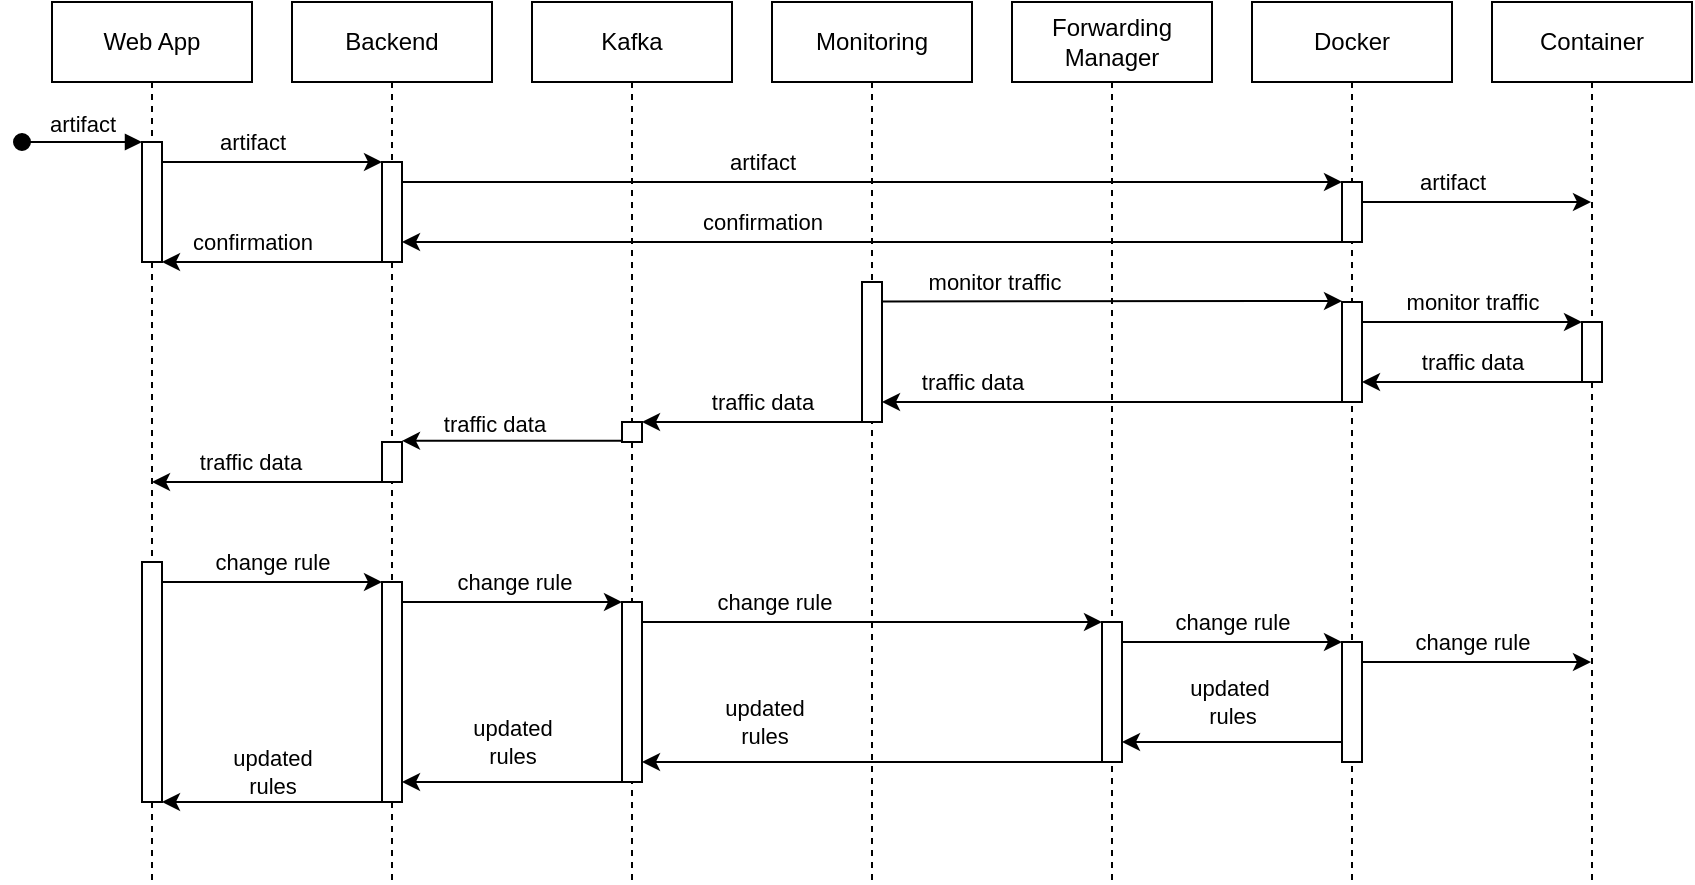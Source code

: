 <mxfile version="21.5.2" type="github">
  <diagram name="Page-1" id="2YBvvXClWsGukQMizWep">
    <mxGraphModel dx="1090" dy="541" grid="1" gridSize="10" guides="1" tooltips="1" connect="1" arrows="1" fold="1" page="1" pageScale="1" pageWidth="850" pageHeight="1100" math="0" shadow="0">
      <root>
        <mxCell id="0" />
        <mxCell id="1" parent="0" />
        <mxCell id="aM9ryv3xv72pqoxQDRHE-1" value="Web App" style="shape=umlLifeline;perimeter=lifelinePerimeter;whiteSpace=wrap;html=1;container=0;dropTarget=0;collapsible=0;recursiveResize=0;outlineConnect=0;portConstraint=eastwest;newEdgeStyle={&quot;edgeStyle&quot;:&quot;elbowEdgeStyle&quot;,&quot;elbow&quot;:&quot;vertical&quot;,&quot;curved&quot;:0,&quot;rounded&quot;:0};" parent="1" vertex="1">
          <mxGeometry x="70" y="40" width="100" height="440" as="geometry" />
        </mxCell>
        <mxCell id="aM9ryv3xv72pqoxQDRHE-2" value="" style="html=1;points=[];perimeter=orthogonalPerimeter;outlineConnect=0;targetShapes=umlLifeline;portConstraint=eastwest;newEdgeStyle={&quot;edgeStyle&quot;:&quot;elbowEdgeStyle&quot;,&quot;elbow&quot;:&quot;vertical&quot;,&quot;curved&quot;:0,&quot;rounded&quot;:0};" parent="aM9ryv3xv72pqoxQDRHE-1" vertex="1">
          <mxGeometry x="45" y="70" width="10" height="60" as="geometry" />
        </mxCell>
        <mxCell id="aM9ryv3xv72pqoxQDRHE-3" value="artifact" style="html=1;verticalAlign=bottom;startArrow=oval;endArrow=block;startSize=8;edgeStyle=elbowEdgeStyle;elbow=vertical;curved=0;rounded=0;" parent="aM9ryv3xv72pqoxQDRHE-1" target="aM9ryv3xv72pqoxQDRHE-2" edge="1">
          <mxGeometry relative="1" as="geometry">
            <mxPoint x="-15" y="70" as="sourcePoint" />
          </mxGeometry>
        </mxCell>
        <mxCell id="Af0-aZXDuTqrMrXIIRP5-59" value="" style="html=1;points=[];perimeter=orthogonalPerimeter;outlineConnect=0;targetShapes=umlLifeline;portConstraint=eastwest;newEdgeStyle={&quot;edgeStyle&quot;:&quot;elbowEdgeStyle&quot;,&quot;elbow&quot;:&quot;vertical&quot;,&quot;curved&quot;:0,&quot;rounded&quot;:0};" vertex="1" parent="aM9ryv3xv72pqoxQDRHE-1">
          <mxGeometry x="45" y="280" width="10" height="120" as="geometry" />
        </mxCell>
        <mxCell id="aM9ryv3xv72pqoxQDRHE-5" value="Backend" style="shape=umlLifeline;perimeter=lifelinePerimeter;whiteSpace=wrap;html=1;container=0;dropTarget=0;collapsible=0;recursiveResize=0;outlineConnect=0;portConstraint=eastwest;newEdgeStyle={&quot;edgeStyle&quot;:&quot;elbowEdgeStyle&quot;,&quot;elbow&quot;:&quot;vertical&quot;,&quot;curved&quot;:0,&quot;rounded&quot;:0};" parent="1" vertex="1">
          <mxGeometry x="190" y="40" width="100" height="440" as="geometry" />
        </mxCell>
        <mxCell id="aM9ryv3xv72pqoxQDRHE-6" value="" style="html=1;points=[];perimeter=orthogonalPerimeter;outlineConnect=0;targetShapes=umlLifeline;portConstraint=eastwest;newEdgeStyle={&quot;edgeStyle&quot;:&quot;elbowEdgeStyle&quot;,&quot;elbow&quot;:&quot;vertical&quot;,&quot;curved&quot;:0,&quot;rounded&quot;:0};" parent="aM9ryv3xv72pqoxQDRHE-5" vertex="1">
          <mxGeometry x="45" y="80" width="10" height="50" as="geometry" />
        </mxCell>
        <mxCell id="Af0-aZXDuTqrMrXIIRP5-52" value="" style="html=1;points=[];perimeter=orthogonalPerimeter;outlineConnect=0;targetShapes=umlLifeline;portConstraint=eastwest;newEdgeStyle={&quot;edgeStyle&quot;:&quot;elbowEdgeStyle&quot;,&quot;elbow&quot;:&quot;vertical&quot;,&quot;curved&quot;:0,&quot;rounded&quot;:0};" vertex="1" parent="aM9ryv3xv72pqoxQDRHE-5">
          <mxGeometry x="45" y="220" width="10" height="20" as="geometry" />
        </mxCell>
        <mxCell id="Af0-aZXDuTqrMrXIIRP5-64" value="" style="html=1;points=[];perimeter=orthogonalPerimeter;outlineConnect=0;targetShapes=umlLifeline;portConstraint=eastwest;newEdgeStyle={&quot;edgeStyle&quot;:&quot;elbowEdgeStyle&quot;,&quot;elbow&quot;:&quot;vertical&quot;,&quot;curved&quot;:0,&quot;rounded&quot;:0};" vertex="1" parent="aM9ryv3xv72pqoxQDRHE-5">
          <mxGeometry x="45" y="290" width="10" height="110" as="geometry" />
        </mxCell>
        <mxCell id="Af0-aZXDuTqrMrXIIRP5-1" value="Docker" style="shape=umlLifeline;perimeter=lifelinePerimeter;whiteSpace=wrap;html=1;container=0;dropTarget=0;collapsible=0;recursiveResize=0;outlineConnect=0;portConstraint=eastwest;newEdgeStyle={&quot;edgeStyle&quot;:&quot;elbowEdgeStyle&quot;,&quot;elbow&quot;:&quot;vertical&quot;,&quot;curved&quot;:0,&quot;rounded&quot;:0};" vertex="1" parent="1">
          <mxGeometry x="670" y="40" width="100" height="440" as="geometry" />
        </mxCell>
        <mxCell id="Af0-aZXDuTqrMrXIIRP5-2" value="" style="html=1;points=[];perimeter=orthogonalPerimeter;outlineConnect=0;targetShapes=umlLifeline;portConstraint=eastwest;newEdgeStyle={&quot;edgeStyle&quot;:&quot;elbowEdgeStyle&quot;,&quot;elbow&quot;:&quot;vertical&quot;,&quot;curved&quot;:0,&quot;rounded&quot;:0};" vertex="1" parent="Af0-aZXDuTqrMrXIIRP5-1">
          <mxGeometry x="45" y="90" width="10" height="30" as="geometry" />
        </mxCell>
        <mxCell id="Af0-aZXDuTqrMrXIIRP5-37" value="" style="html=1;points=[];perimeter=orthogonalPerimeter;outlineConnect=0;targetShapes=umlLifeline;portConstraint=eastwest;newEdgeStyle={&quot;edgeStyle&quot;:&quot;elbowEdgeStyle&quot;,&quot;elbow&quot;:&quot;vertical&quot;,&quot;curved&quot;:0,&quot;rounded&quot;:0};" vertex="1" parent="Af0-aZXDuTqrMrXIIRP5-1">
          <mxGeometry x="45" y="150" width="10" height="50" as="geometry" />
        </mxCell>
        <mxCell id="Af0-aZXDuTqrMrXIIRP5-73" value="" style="html=1;points=[];perimeter=orthogonalPerimeter;outlineConnect=0;targetShapes=umlLifeline;portConstraint=eastwest;newEdgeStyle={&quot;edgeStyle&quot;:&quot;elbowEdgeStyle&quot;,&quot;elbow&quot;:&quot;vertical&quot;,&quot;curved&quot;:0,&quot;rounded&quot;:0};" vertex="1" parent="Af0-aZXDuTqrMrXIIRP5-1">
          <mxGeometry x="45" y="320" width="10" height="60" as="geometry" />
        </mxCell>
        <mxCell id="Af0-aZXDuTqrMrXIIRP5-15" value="Monitoring" style="shape=umlLifeline;perimeter=lifelinePerimeter;whiteSpace=wrap;html=1;container=0;dropTarget=0;collapsible=0;recursiveResize=0;outlineConnect=0;portConstraint=eastwest;newEdgeStyle={&quot;edgeStyle&quot;:&quot;elbowEdgeStyle&quot;,&quot;elbow&quot;:&quot;vertical&quot;,&quot;curved&quot;:0,&quot;rounded&quot;:0};" vertex="1" parent="1">
          <mxGeometry x="430" y="40" width="100" height="440" as="geometry" />
        </mxCell>
        <mxCell id="Af0-aZXDuTqrMrXIIRP5-36" value="" style="html=1;points=[];perimeter=orthogonalPerimeter;outlineConnect=0;targetShapes=umlLifeline;portConstraint=eastwest;newEdgeStyle={&quot;edgeStyle&quot;:&quot;elbowEdgeStyle&quot;,&quot;elbow&quot;:&quot;vertical&quot;,&quot;curved&quot;:0,&quot;rounded&quot;:0};" vertex="1" parent="Af0-aZXDuTqrMrXIIRP5-15">
          <mxGeometry x="45" y="140" width="10" height="70" as="geometry" />
        </mxCell>
        <mxCell id="Af0-aZXDuTqrMrXIIRP5-17" value="Forwarding&lt;br&gt;Manager" style="shape=umlLifeline;perimeter=lifelinePerimeter;whiteSpace=wrap;html=1;container=0;dropTarget=0;collapsible=0;recursiveResize=0;outlineConnect=0;portConstraint=eastwest;newEdgeStyle={&quot;edgeStyle&quot;:&quot;elbowEdgeStyle&quot;,&quot;elbow&quot;:&quot;vertical&quot;,&quot;curved&quot;:0,&quot;rounded&quot;:0};" vertex="1" parent="1">
          <mxGeometry x="550" y="40" width="100" height="440" as="geometry" />
        </mxCell>
        <mxCell id="Af0-aZXDuTqrMrXIIRP5-70" value="" style="html=1;points=[];perimeter=orthogonalPerimeter;outlineConnect=0;targetShapes=umlLifeline;portConstraint=eastwest;newEdgeStyle={&quot;edgeStyle&quot;:&quot;elbowEdgeStyle&quot;,&quot;elbow&quot;:&quot;vertical&quot;,&quot;curved&quot;:0,&quot;rounded&quot;:0};" vertex="1" parent="Af0-aZXDuTqrMrXIIRP5-17">
          <mxGeometry x="45" y="310" width="10" height="70" as="geometry" />
        </mxCell>
        <mxCell id="Af0-aZXDuTqrMrXIIRP5-19" value="Container" style="shape=umlLifeline;perimeter=lifelinePerimeter;whiteSpace=wrap;html=1;container=0;dropTarget=0;collapsible=0;recursiveResize=0;outlineConnect=0;portConstraint=eastwest;newEdgeStyle={&quot;edgeStyle&quot;:&quot;elbowEdgeStyle&quot;,&quot;elbow&quot;:&quot;vertical&quot;,&quot;curved&quot;:0,&quot;rounded&quot;:0};" vertex="1" parent="1">
          <mxGeometry x="790" y="40" width="100" height="440" as="geometry" />
        </mxCell>
        <mxCell id="Af0-aZXDuTqrMrXIIRP5-40" value="" style="html=1;points=[];perimeter=orthogonalPerimeter;outlineConnect=0;targetShapes=umlLifeline;portConstraint=eastwest;newEdgeStyle={&quot;edgeStyle&quot;:&quot;elbowEdgeStyle&quot;,&quot;elbow&quot;:&quot;vertical&quot;,&quot;curved&quot;:0,&quot;rounded&quot;:0};" vertex="1" parent="Af0-aZXDuTqrMrXIIRP5-19">
          <mxGeometry x="45" y="160" width="10" height="30" as="geometry" />
        </mxCell>
        <mxCell id="Af0-aZXDuTqrMrXIIRP5-23" style="edgeStyle=elbowEdgeStyle;rounded=0;orthogonalLoop=1;jettySize=auto;html=1;elbow=vertical;curved=0;" edge="1" parent="1" source="aM9ryv3xv72pqoxQDRHE-2" target="aM9ryv3xv72pqoxQDRHE-6">
          <mxGeometry relative="1" as="geometry">
            <Array as="points">
              <mxPoint x="200" y="120" />
            </Array>
          </mxGeometry>
        </mxCell>
        <mxCell id="Af0-aZXDuTqrMrXIIRP5-24" value="artifact" style="edgeLabel;html=1;align=center;verticalAlign=middle;resizable=0;points=[];" vertex="1" connectable="0" parent="Af0-aZXDuTqrMrXIIRP5-23">
          <mxGeometry x="0.073" relative="1" as="geometry">
            <mxPoint x="-14" y="-10" as="offset" />
          </mxGeometry>
        </mxCell>
        <mxCell id="Af0-aZXDuTqrMrXIIRP5-25" value="" style="edgeStyle=elbowEdgeStyle;rounded=0;orthogonalLoop=1;jettySize=auto;html=1;elbow=vertical;curved=0;" edge="1" parent="1" source="aM9ryv3xv72pqoxQDRHE-6" target="Af0-aZXDuTqrMrXIIRP5-2">
          <mxGeometry relative="1" as="geometry">
            <Array as="points">
              <mxPoint x="520" y="130" />
            </Array>
          </mxGeometry>
        </mxCell>
        <mxCell id="Af0-aZXDuTqrMrXIIRP5-26" value="artifact" style="edgeLabel;html=1;align=center;verticalAlign=middle;resizable=0;points=[];" vertex="1" connectable="0" parent="Af0-aZXDuTqrMrXIIRP5-25">
          <mxGeometry x="0.039" relative="1" as="geometry">
            <mxPoint x="-64" y="-10" as="offset" />
          </mxGeometry>
        </mxCell>
        <mxCell id="Af0-aZXDuTqrMrXIIRP5-27" value="" style="edgeStyle=elbowEdgeStyle;rounded=0;orthogonalLoop=1;jettySize=auto;html=1;elbow=vertical;curved=0;" edge="1" parent="1" source="Af0-aZXDuTqrMrXIIRP5-2" target="Af0-aZXDuTqrMrXIIRP5-19">
          <mxGeometry relative="1" as="geometry">
            <mxPoint x="835" y="140" as="targetPoint" />
            <Array as="points">
              <mxPoint x="740" y="140" />
              <mxPoint x="800" y="140" />
              <mxPoint x="810" y="140" />
            </Array>
          </mxGeometry>
        </mxCell>
        <mxCell id="Af0-aZXDuTqrMrXIIRP5-28" value="artifact" style="edgeLabel;html=1;align=center;verticalAlign=middle;resizable=0;points=[];" vertex="1" connectable="0" parent="Af0-aZXDuTqrMrXIIRP5-27">
          <mxGeometry x="-0.182" y="2" relative="1" as="geometry">
            <mxPoint x="-2" y="-8" as="offset" />
          </mxGeometry>
        </mxCell>
        <mxCell id="Af0-aZXDuTqrMrXIIRP5-29" value="" style="edgeStyle=elbowEdgeStyle;rounded=0;orthogonalLoop=1;jettySize=auto;html=1;elbow=vertical;curved=0;" edge="1" parent="1" source="Af0-aZXDuTqrMrXIIRP5-2" target="aM9ryv3xv72pqoxQDRHE-6">
          <mxGeometry relative="1" as="geometry">
            <Array as="points">
              <mxPoint x="280" y="160" />
            </Array>
          </mxGeometry>
        </mxCell>
        <mxCell id="Af0-aZXDuTqrMrXIIRP5-30" value="confirmation" style="edgeLabel;html=1;align=center;verticalAlign=middle;resizable=0;points=[];" vertex="1" connectable="0" parent="Af0-aZXDuTqrMrXIIRP5-29">
          <mxGeometry x="-0.039" y="-1" relative="1" as="geometry">
            <mxPoint x="-64" y="-9" as="offset" />
          </mxGeometry>
        </mxCell>
        <mxCell id="Af0-aZXDuTqrMrXIIRP5-31" value="" style="edgeStyle=elbowEdgeStyle;rounded=0;orthogonalLoop=1;jettySize=auto;html=1;elbow=vertical;curved=0;" edge="1" parent="1">
          <mxGeometry relative="1" as="geometry">
            <mxPoint x="235" y="170" as="sourcePoint" />
            <mxPoint x="125" y="170" as="targetPoint" />
          </mxGeometry>
        </mxCell>
        <mxCell id="Af0-aZXDuTqrMrXIIRP5-33" value="confirmation" style="edgeLabel;html=1;align=center;verticalAlign=middle;resizable=0;points=[];" vertex="1" connectable="0" parent="Af0-aZXDuTqrMrXIIRP5-31">
          <mxGeometry x="-0.24" relative="1" as="geometry">
            <mxPoint x="-23" y="-10" as="offset" />
          </mxGeometry>
        </mxCell>
        <mxCell id="Af0-aZXDuTqrMrXIIRP5-35" value="Kafka" style="shape=umlLifeline;perimeter=lifelinePerimeter;whiteSpace=wrap;html=1;container=0;dropTarget=0;collapsible=0;recursiveResize=0;outlineConnect=0;portConstraint=eastwest;newEdgeStyle={&quot;edgeStyle&quot;:&quot;elbowEdgeStyle&quot;,&quot;elbow&quot;:&quot;vertical&quot;,&quot;curved&quot;:0,&quot;rounded&quot;:0};" vertex="1" parent="1">
          <mxGeometry x="310" y="40" width="100" height="440" as="geometry" />
        </mxCell>
        <mxCell id="Af0-aZXDuTqrMrXIIRP5-47" value="" style="html=1;points=[];perimeter=orthogonalPerimeter;outlineConnect=0;targetShapes=umlLifeline;portConstraint=eastwest;newEdgeStyle={&quot;edgeStyle&quot;:&quot;elbowEdgeStyle&quot;,&quot;elbow&quot;:&quot;vertical&quot;,&quot;curved&quot;:0,&quot;rounded&quot;:0};" vertex="1" parent="Af0-aZXDuTqrMrXIIRP5-35">
          <mxGeometry x="45" y="210" width="10" height="10" as="geometry" />
        </mxCell>
        <mxCell id="Af0-aZXDuTqrMrXIIRP5-67" value="" style="html=1;points=[];perimeter=orthogonalPerimeter;outlineConnect=0;targetShapes=umlLifeline;portConstraint=eastwest;newEdgeStyle={&quot;edgeStyle&quot;:&quot;elbowEdgeStyle&quot;,&quot;elbow&quot;:&quot;vertical&quot;,&quot;curved&quot;:0,&quot;rounded&quot;:0};" vertex="1" parent="Af0-aZXDuTqrMrXIIRP5-35">
          <mxGeometry x="45" y="300" width="10" height="90" as="geometry" />
        </mxCell>
        <mxCell id="Af0-aZXDuTqrMrXIIRP5-38" value="" style="edgeStyle=elbowEdgeStyle;rounded=0;orthogonalLoop=1;jettySize=auto;html=1;elbow=vertical;curved=0;" edge="1" parent="1">
          <mxGeometry relative="1" as="geometry">
            <mxPoint x="485" y="189.713" as="sourcePoint" />
            <mxPoint x="715" y="189.713" as="targetPoint" />
          </mxGeometry>
        </mxCell>
        <mxCell id="Af0-aZXDuTqrMrXIIRP5-39" value="monitor traffic" style="edgeLabel;html=1;align=center;verticalAlign=middle;resizable=0;points=[];" vertex="1" connectable="0" parent="Af0-aZXDuTqrMrXIIRP5-38">
          <mxGeometry x="0.421" relative="1" as="geometry">
            <mxPoint x="-108" y="-10" as="offset" />
          </mxGeometry>
        </mxCell>
        <mxCell id="Af0-aZXDuTqrMrXIIRP5-41" value="" style="edgeStyle=elbowEdgeStyle;rounded=0;orthogonalLoop=1;jettySize=auto;html=1;elbow=vertical;curved=0;" edge="1" parent="1" source="Af0-aZXDuTqrMrXIIRP5-37" target="Af0-aZXDuTqrMrXIIRP5-40">
          <mxGeometry relative="1" as="geometry">
            <Array as="points">
              <mxPoint x="810" y="200" />
            </Array>
          </mxGeometry>
        </mxCell>
        <mxCell id="Af0-aZXDuTqrMrXIIRP5-42" value="monitor traffic" style="edgeLabel;html=1;align=center;verticalAlign=middle;resizable=0;points=[];" vertex="1" connectable="0" parent="Af0-aZXDuTqrMrXIIRP5-41">
          <mxGeometry x="0.216" y="-1" relative="1" as="geometry">
            <mxPoint x="-12" y="-11" as="offset" />
          </mxGeometry>
        </mxCell>
        <mxCell id="Af0-aZXDuTqrMrXIIRP5-43" value="" style="edgeStyle=elbowEdgeStyle;rounded=0;orthogonalLoop=1;jettySize=auto;html=1;elbow=vertical;curved=0;" edge="1" parent="1">
          <mxGeometry relative="1" as="geometry">
            <mxPoint x="835" y="229.997" as="sourcePoint" />
            <mxPoint x="725" y="229.997" as="targetPoint" />
          </mxGeometry>
        </mxCell>
        <mxCell id="Af0-aZXDuTqrMrXIIRP5-44" value="traffic data" style="edgeLabel;html=1;align=center;verticalAlign=middle;resizable=0;points=[];" vertex="1" connectable="0" parent="Af0-aZXDuTqrMrXIIRP5-43">
          <mxGeometry x="-0.173" y="2" relative="1" as="geometry">
            <mxPoint x="-10" y="-12" as="offset" />
          </mxGeometry>
        </mxCell>
        <mxCell id="Af0-aZXDuTqrMrXIIRP5-45" value="" style="edgeStyle=elbowEdgeStyle;rounded=0;orthogonalLoop=1;jettySize=auto;html=1;elbow=vertical;curved=0;" edge="1" parent="1">
          <mxGeometry relative="1" as="geometry">
            <mxPoint x="715" y="239.997" as="sourcePoint" />
            <mxPoint x="485" y="239.997" as="targetPoint" />
          </mxGeometry>
        </mxCell>
        <mxCell id="Af0-aZXDuTqrMrXIIRP5-46" value="traffic data" style="edgeLabel;html=1;align=center;verticalAlign=middle;resizable=0;points=[];" vertex="1" connectable="0" parent="Af0-aZXDuTqrMrXIIRP5-45">
          <mxGeometry x="-0.496" y="-1" relative="1" as="geometry">
            <mxPoint x="-127" y="-9" as="offset" />
          </mxGeometry>
        </mxCell>
        <mxCell id="Af0-aZXDuTqrMrXIIRP5-48" value="" style="edgeStyle=elbowEdgeStyle;rounded=0;orthogonalLoop=1;jettySize=auto;html=1;elbow=vertical;curved=0;" edge="1" parent="1" source="Af0-aZXDuTqrMrXIIRP5-36" target="Af0-aZXDuTqrMrXIIRP5-47">
          <mxGeometry relative="1" as="geometry">
            <Array as="points">
              <mxPoint x="450" y="250" />
            </Array>
          </mxGeometry>
        </mxCell>
        <mxCell id="Af0-aZXDuTqrMrXIIRP5-49" value="traffic data" style="edgeLabel;html=1;align=center;verticalAlign=middle;resizable=0;points=[];" vertex="1" connectable="0" parent="Af0-aZXDuTqrMrXIIRP5-48">
          <mxGeometry x="-0.33" y="-2" relative="1" as="geometry">
            <mxPoint x="-13" y="-8" as="offset" />
          </mxGeometry>
        </mxCell>
        <mxCell id="Af0-aZXDuTqrMrXIIRP5-53" value="" style="edgeStyle=elbowEdgeStyle;rounded=0;orthogonalLoop=1;jettySize=auto;html=1;elbow=vertical;curved=0;" edge="1" parent="1">
          <mxGeometry relative="1" as="geometry">
            <mxPoint x="355" y="259.43" as="sourcePoint" />
            <mxPoint x="245" y="259.43" as="targetPoint" />
            <Array as="points">
              <mxPoint x="290" y="259.43" />
            </Array>
          </mxGeometry>
        </mxCell>
        <mxCell id="Af0-aZXDuTqrMrXIIRP5-55" value="traffic data" style="edgeLabel;html=1;align=center;verticalAlign=middle;resizable=0;points=[];" vertex="1" connectable="0" parent="Af0-aZXDuTqrMrXIIRP5-53">
          <mxGeometry x="0.231" y="-1" relative="1" as="geometry">
            <mxPoint x="3" y="-8" as="offset" />
          </mxGeometry>
        </mxCell>
        <mxCell id="Af0-aZXDuTqrMrXIIRP5-57" value="" style="edgeStyle=elbowEdgeStyle;rounded=0;orthogonalLoop=1;jettySize=auto;html=1;elbow=vertical;curved=0;" edge="1" parent="1" target="aM9ryv3xv72pqoxQDRHE-1">
          <mxGeometry relative="1" as="geometry">
            <mxPoint x="235" y="279.997" as="sourcePoint" />
            <mxPoint x="125" y="279.997" as="targetPoint" />
          </mxGeometry>
        </mxCell>
        <mxCell id="Af0-aZXDuTqrMrXIIRP5-58" value="traffic data" style="edgeLabel;html=1;align=center;verticalAlign=middle;resizable=0;points=[];" vertex="1" connectable="0" parent="Af0-aZXDuTqrMrXIIRP5-57">
          <mxGeometry x="-0.361" y="2" relative="1" as="geometry">
            <mxPoint x="-30" y="-12" as="offset" />
          </mxGeometry>
        </mxCell>
        <mxCell id="Af0-aZXDuTqrMrXIIRP5-65" value="" style="edgeStyle=elbowEdgeStyle;rounded=0;orthogonalLoop=1;jettySize=auto;html=1;elbow=vertical;curved=0;" edge="1" parent="1" source="Af0-aZXDuTqrMrXIIRP5-59" target="Af0-aZXDuTqrMrXIIRP5-64">
          <mxGeometry relative="1" as="geometry">
            <Array as="points">
              <mxPoint x="170" y="330" />
            </Array>
          </mxGeometry>
        </mxCell>
        <mxCell id="Af0-aZXDuTqrMrXIIRP5-66" value="change rule" style="edgeLabel;html=1;align=center;verticalAlign=middle;resizable=0;points=[];" vertex="1" connectable="0" parent="Af0-aZXDuTqrMrXIIRP5-65">
          <mxGeometry x="-0.144" y="2" relative="1" as="geometry">
            <mxPoint x="8" y="-8" as="offset" />
          </mxGeometry>
        </mxCell>
        <mxCell id="Af0-aZXDuTqrMrXIIRP5-68" value="" style="edgeStyle=elbowEdgeStyle;rounded=0;orthogonalLoop=1;jettySize=auto;html=1;elbow=vertical;curved=0;" edge="1" parent="1" source="Af0-aZXDuTqrMrXIIRP5-64" target="Af0-aZXDuTqrMrXIIRP5-67">
          <mxGeometry relative="1" as="geometry">
            <Array as="points">
              <mxPoint x="340" y="340" />
            </Array>
          </mxGeometry>
        </mxCell>
        <mxCell id="Af0-aZXDuTqrMrXIIRP5-69" value="change rule" style="edgeLabel;html=1;align=center;verticalAlign=middle;resizable=0;points=[];" vertex="1" connectable="0" parent="Af0-aZXDuTqrMrXIIRP5-68">
          <mxGeometry x="-0.207" y="1" relative="1" as="geometry">
            <mxPoint x="12" y="-9" as="offset" />
          </mxGeometry>
        </mxCell>
        <mxCell id="Af0-aZXDuTqrMrXIIRP5-71" value="" style="edgeStyle=elbowEdgeStyle;rounded=0;orthogonalLoop=1;jettySize=auto;html=1;elbow=vertical;curved=0;" edge="1" parent="1" source="Af0-aZXDuTqrMrXIIRP5-67" target="Af0-aZXDuTqrMrXIIRP5-70">
          <mxGeometry relative="1" as="geometry">
            <mxPoint x="480" y="370" as="targetPoint" />
            <Array as="points">
              <mxPoint x="540" y="350" />
            </Array>
          </mxGeometry>
        </mxCell>
        <mxCell id="Af0-aZXDuTqrMrXIIRP5-72" value="change rule" style="edgeLabel;html=1;align=center;verticalAlign=middle;resizable=0;points=[];" vertex="1" connectable="0" parent="Af0-aZXDuTqrMrXIIRP5-71">
          <mxGeometry x="0.081" relative="1" as="geometry">
            <mxPoint x="-59" y="-10" as="offset" />
          </mxGeometry>
        </mxCell>
        <mxCell id="Af0-aZXDuTqrMrXIIRP5-74" value="" style="edgeStyle=elbowEdgeStyle;rounded=0;orthogonalLoop=1;jettySize=auto;html=1;elbow=vertical;curved=0;" edge="1" parent="1" source="Af0-aZXDuTqrMrXIIRP5-70" target="Af0-aZXDuTqrMrXIIRP5-73">
          <mxGeometry relative="1" as="geometry">
            <Array as="points">
              <mxPoint x="640" y="360" />
            </Array>
          </mxGeometry>
        </mxCell>
        <mxCell id="Af0-aZXDuTqrMrXIIRP5-75" value="change rule" style="edgeLabel;html=1;align=center;verticalAlign=middle;resizable=0;points=[];" vertex="1" connectable="0" parent="Af0-aZXDuTqrMrXIIRP5-74">
          <mxGeometry x="0.42" y="1" relative="1" as="geometry">
            <mxPoint x="-23" y="-9" as="offset" />
          </mxGeometry>
        </mxCell>
        <mxCell id="Af0-aZXDuTqrMrXIIRP5-79" value="" style="edgeStyle=elbowEdgeStyle;rounded=0;orthogonalLoop=1;jettySize=auto;html=1;elbow=horizontal;curved=0;" edge="1" parent="1" source="Af0-aZXDuTqrMrXIIRP5-73" target="Af0-aZXDuTqrMrXIIRP5-19">
          <mxGeometry relative="1" as="geometry">
            <mxPoint x="835" y="394.862" as="targetPoint" />
            <Array as="points">
              <mxPoint x="780" y="370" />
            </Array>
          </mxGeometry>
        </mxCell>
        <mxCell id="Af0-aZXDuTqrMrXIIRP5-81" value="change rule" style="edgeLabel;html=1;align=center;verticalAlign=middle;resizable=0;points=[];" vertex="1" connectable="0" parent="Af0-aZXDuTqrMrXIIRP5-79">
          <mxGeometry x="-0.25" y="1" relative="1" as="geometry">
            <mxPoint x="12" y="-9" as="offset" />
          </mxGeometry>
        </mxCell>
        <mxCell id="Af0-aZXDuTqrMrXIIRP5-82" value="" style="edgeStyle=elbowEdgeStyle;rounded=0;orthogonalLoop=1;jettySize=auto;html=1;elbow=vertical;curved=0;" edge="1" parent="1" source="Af0-aZXDuTqrMrXIIRP5-73" target="Af0-aZXDuTqrMrXIIRP5-70">
          <mxGeometry relative="1" as="geometry">
            <Array as="points">
              <mxPoint x="670" y="410" />
              <mxPoint x="690" y="400" />
            </Array>
          </mxGeometry>
        </mxCell>
        <mxCell id="Af0-aZXDuTqrMrXIIRP5-83" value="updated&amp;nbsp;&lt;br&gt;rules" style="edgeLabel;html=1;align=center;verticalAlign=middle;resizable=0;points=[];" vertex="1" connectable="0" parent="Af0-aZXDuTqrMrXIIRP5-82">
          <mxGeometry x="-0.219" y="-1" relative="1" as="geometry">
            <mxPoint x="-12" y="-19" as="offset" />
          </mxGeometry>
        </mxCell>
        <mxCell id="Af0-aZXDuTqrMrXIIRP5-84" value="" style="edgeStyle=elbowEdgeStyle;rounded=0;orthogonalLoop=1;jettySize=auto;html=1;elbow=vertical;curved=0;" edge="1" parent="1">
          <mxGeometry relative="1" as="geometry">
            <mxPoint x="595" y="420.002" as="sourcePoint" />
            <mxPoint x="365" y="420.002" as="targetPoint" />
          </mxGeometry>
        </mxCell>
        <mxCell id="Af0-aZXDuTqrMrXIIRP5-85" value="updated&lt;br&gt;rules" style="edgeLabel;html=1;align=center;verticalAlign=middle;resizable=0;points=[];" vertex="1" connectable="0" parent="Af0-aZXDuTqrMrXIIRP5-84">
          <mxGeometry x="-0.291" y="-1" relative="1" as="geometry">
            <mxPoint x="-88" y="-19" as="offset" />
          </mxGeometry>
        </mxCell>
        <mxCell id="Af0-aZXDuTqrMrXIIRP5-86" value="" style="edgeStyle=elbowEdgeStyle;rounded=0;orthogonalLoop=1;jettySize=auto;html=1;elbow=vertical;curved=0;" edge="1" parent="1" source="Af0-aZXDuTqrMrXIIRP5-67" target="Af0-aZXDuTqrMrXIIRP5-64">
          <mxGeometry relative="1" as="geometry">
            <Array as="points">
              <mxPoint x="320" y="430" />
            </Array>
          </mxGeometry>
        </mxCell>
        <mxCell id="Af0-aZXDuTqrMrXIIRP5-88" value="updated&lt;br&gt;rules" style="edgeLabel;html=1;align=center;verticalAlign=middle;resizable=0;points=[];" vertex="1" connectable="0" parent="Af0-aZXDuTqrMrXIIRP5-86">
          <mxGeometry x="0.006" y="-2" relative="1" as="geometry">
            <mxPoint y="-18" as="offset" />
          </mxGeometry>
        </mxCell>
        <mxCell id="Af0-aZXDuTqrMrXIIRP5-89" value="" style="edgeStyle=elbowEdgeStyle;rounded=0;orthogonalLoop=1;jettySize=auto;html=1;elbow=vertical;curved=0;" edge="1" parent="1">
          <mxGeometry relative="1" as="geometry">
            <mxPoint x="235" y="439.997" as="sourcePoint" />
            <mxPoint x="125" y="439.997" as="targetPoint" />
          </mxGeometry>
        </mxCell>
        <mxCell id="Af0-aZXDuTqrMrXIIRP5-90" value="updated&lt;br&gt;rules" style="edgeLabel;html=1;align=center;verticalAlign=middle;resizable=0;points=[];" vertex="1" connectable="0" parent="Af0-aZXDuTqrMrXIIRP5-89">
          <mxGeometry x="0.119" y="-1" relative="1" as="geometry">
            <mxPoint x="6" y="-14" as="offset" />
          </mxGeometry>
        </mxCell>
      </root>
    </mxGraphModel>
  </diagram>
</mxfile>
